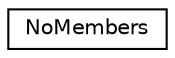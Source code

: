 digraph "Graphical Class Hierarchy"
{
 // LATEX_PDF_SIZE
  edge [fontname="Helvetica",fontsize="10",labelfontname="Helvetica",labelfontsize="10"];
  node [fontname="Helvetica",fontsize="10",shape=record];
  rankdir="LR";
  Node0 [label="NoMembers",height=0.2,width=0.4,color="black", fillcolor="white", style="filled",URL="$class_no_members.html",tooltip=" "];
}
